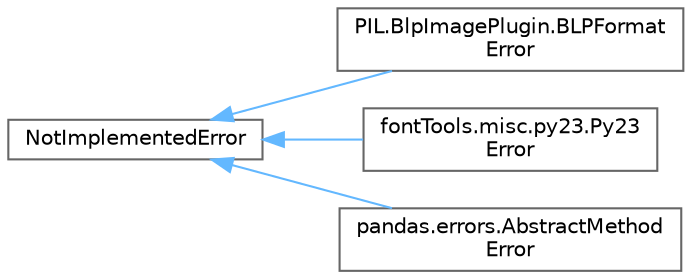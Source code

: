digraph "Graphical Class Hierarchy"
{
 // LATEX_PDF_SIZE
  bgcolor="transparent";
  edge [fontname=Helvetica,fontsize=10,labelfontname=Helvetica,labelfontsize=10];
  node [fontname=Helvetica,fontsize=10,shape=box,height=0.2,width=0.4];
  rankdir="LR";
  Node0 [id="Node000000",label="NotImplementedError",height=0.2,width=0.4,color="grey40", fillcolor="white", style="filled",URL="$d5/df4/classNotImplementedError.html",tooltip=" "];
  Node0 -> Node1 [id="edge4166_Node000000_Node000001",dir="back",color="steelblue1",style="solid",tooltip=" "];
  Node1 [id="Node000001",label="PIL.BlpImagePlugin.BLPFormat\lError",height=0.2,width=0.4,color="grey40", fillcolor="white", style="filled",URL="$d3/daa/classPIL_1_1BlpImagePlugin_1_1BLPFormatError.html",tooltip=" "];
  Node0 -> Node2 [id="edge4167_Node000000_Node000002",dir="back",color="steelblue1",style="solid",tooltip=" "];
  Node2 [id="Node000002",label="fontTools.misc.py23.Py23\lError",height=0.2,width=0.4,color="grey40", fillcolor="white", style="filled",URL="$d6/df7/classfontTools_1_1misc_1_1py23_1_1Py23Error.html",tooltip=" "];
  Node0 -> Node3 [id="edge4168_Node000000_Node000003",dir="back",color="steelblue1",style="solid",tooltip=" "];
  Node3 [id="Node000003",label="pandas.errors.AbstractMethod\lError",height=0.2,width=0.4,color="grey40", fillcolor="white", style="filled",URL="$d3/d23/classpandas_1_1errors_1_1AbstractMethodError.html",tooltip=" "];
}
